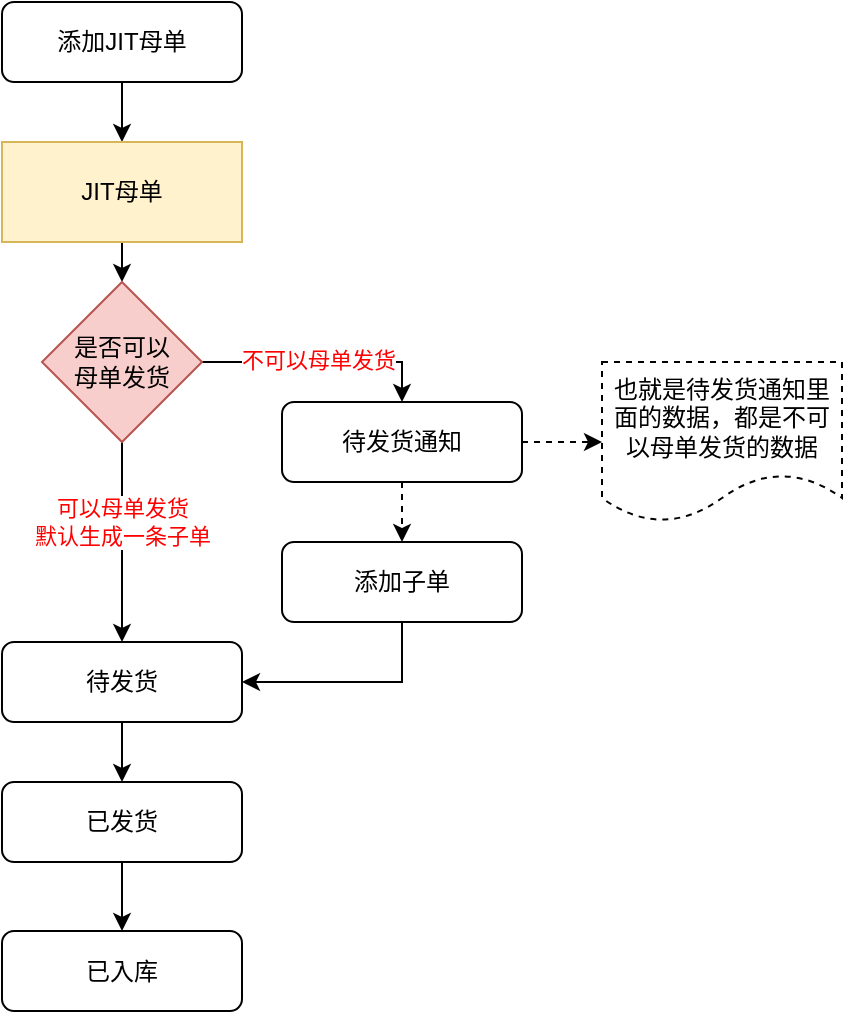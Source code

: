 <mxfile version="21.7.5" type="github">
  <diagram name="第 1 页" id="2XJFGIt8u6yxU4nk4Md5">
    <mxGraphModel dx="878" dy="549" grid="0" gridSize="10" guides="1" tooltips="1" connect="1" arrows="1" fold="1" page="1" pageScale="1" pageWidth="827" pageHeight="1169" math="0" shadow="0">
      <root>
        <mxCell id="0" />
        <mxCell id="1" parent="0" />
        <mxCell id="p8huIDkQVehPPqhvglfI-12" style="edgeStyle=orthogonalEdgeStyle;rounded=0;orthogonalLoop=1;jettySize=auto;html=1;exitX=0.5;exitY=1;exitDx=0;exitDy=0;entryX=0.5;entryY=0;entryDx=0;entryDy=0;" edge="1" parent="1" source="p8huIDkQVehPPqhvglfI-13" target="p8huIDkQVehPPqhvglfI-14">
          <mxGeometry relative="1" as="geometry" />
        </mxCell>
        <mxCell id="p8huIDkQVehPPqhvglfI-13" value="添加JIT母单" style="rounded=1;whiteSpace=wrap;html=1;fontSize=12;glass=0;strokeWidth=1;shadow=0;" vertex="1" parent="1">
          <mxGeometry x="300" y="80" width="120" height="40" as="geometry" />
        </mxCell>
        <mxCell id="p8huIDkQVehPPqhvglfI-16" style="edgeStyle=orthogonalEdgeStyle;rounded=0;orthogonalLoop=1;jettySize=auto;html=1;exitX=0.5;exitY=1;exitDx=0;exitDy=0;entryX=0.5;entryY=0;entryDx=0;entryDy=0;" edge="1" parent="1" source="p8huIDkQVehPPqhvglfI-14" target="p8huIDkQVehPPqhvglfI-15">
          <mxGeometry relative="1" as="geometry" />
        </mxCell>
        <mxCell id="p8huIDkQVehPPqhvglfI-14" value="JIT母单" style="rounded=0;whiteSpace=wrap;html=1;fillColor=#fff2cc;strokeColor=#d6b656;" vertex="1" parent="1">
          <mxGeometry x="300" y="150" width="120" height="50" as="geometry" />
        </mxCell>
        <mxCell id="p8huIDkQVehPPqhvglfI-19" style="edgeStyle=orthogonalEdgeStyle;rounded=0;orthogonalLoop=1;jettySize=auto;html=1;exitX=0.5;exitY=1;exitDx=0;exitDy=0;entryX=0.5;entryY=0;entryDx=0;entryDy=0;" edge="1" parent="1" source="p8huIDkQVehPPqhvglfI-15" target="p8huIDkQVehPPqhvglfI-17">
          <mxGeometry relative="1" as="geometry">
            <Array as="points">
              <mxPoint x="360" y="340" />
              <mxPoint x="360" y="340" />
            </Array>
          </mxGeometry>
        </mxCell>
        <mxCell id="p8huIDkQVehPPqhvglfI-21" value="可以母单发货&lt;br&gt;默认生成一条子单" style="edgeLabel;html=1;align=center;verticalAlign=middle;resizable=0;points=[];fontColor=#FF0000;" vertex="1" connectable="0" parent="p8huIDkQVehPPqhvglfI-19">
          <mxGeometry x="0.024" y="2" relative="1" as="geometry">
            <mxPoint x="-2" y="-11" as="offset" />
          </mxGeometry>
        </mxCell>
        <mxCell id="p8huIDkQVehPPqhvglfI-20" style="edgeStyle=orthogonalEdgeStyle;rounded=0;orthogonalLoop=1;jettySize=auto;html=1;exitX=1;exitY=0.5;exitDx=0;exitDy=0;entryX=0.5;entryY=0;entryDx=0;entryDy=0;" edge="1" parent="1" source="p8huIDkQVehPPqhvglfI-15" target="p8huIDkQVehPPqhvglfI-18">
          <mxGeometry relative="1" as="geometry" />
        </mxCell>
        <mxCell id="p8huIDkQVehPPqhvglfI-22" value="不可以母单发货" style="edgeLabel;html=1;align=center;verticalAlign=middle;resizable=0;points=[];fontColor=#FF0000;" vertex="1" connectable="0" parent="p8huIDkQVehPPqhvglfI-20">
          <mxGeometry x="-0.038" y="1" relative="1" as="geometry">
            <mxPoint as="offset" />
          </mxGeometry>
        </mxCell>
        <mxCell id="p8huIDkQVehPPqhvglfI-15" value="是否可以&lt;br&gt;母单发货" style="rhombus;whiteSpace=wrap;html=1;fillColor=#f8cecc;strokeColor=#b85450;" vertex="1" parent="1">
          <mxGeometry x="320" y="220" width="80" height="80" as="geometry" />
        </mxCell>
        <mxCell id="p8huIDkQVehPPqhvglfI-25" style="edgeStyle=orthogonalEdgeStyle;rounded=0;orthogonalLoop=1;jettySize=auto;html=1;exitX=0.5;exitY=1;exitDx=0;exitDy=0;entryX=0.5;entryY=0;entryDx=0;entryDy=0;" edge="1" parent="1" source="p8huIDkQVehPPqhvglfI-17" target="p8huIDkQVehPPqhvglfI-23">
          <mxGeometry relative="1" as="geometry" />
        </mxCell>
        <mxCell id="p8huIDkQVehPPqhvglfI-17" value="待发货" style="rounded=1;whiteSpace=wrap;html=1;fontSize=12;glass=0;strokeWidth=1;shadow=0;" vertex="1" parent="1">
          <mxGeometry x="300" y="400" width="120" height="40" as="geometry" />
        </mxCell>
        <mxCell id="p8huIDkQVehPPqhvglfI-28" style="edgeStyle=orthogonalEdgeStyle;rounded=0;orthogonalLoop=1;jettySize=auto;html=1;exitX=0.5;exitY=1;exitDx=0;exitDy=0;entryX=0.5;entryY=0;entryDx=0;entryDy=0;dashed=1;" edge="1" parent="1" source="p8huIDkQVehPPqhvglfI-18" target="p8huIDkQVehPPqhvglfI-27">
          <mxGeometry relative="1" as="geometry" />
        </mxCell>
        <mxCell id="p8huIDkQVehPPqhvglfI-32" style="edgeStyle=orthogonalEdgeStyle;rounded=0;orthogonalLoop=1;jettySize=auto;html=1;exitX=1;exitY=0.5;exitDx=0;exitDy=0;entryX=0;entryY=0.5;entryDx=0;entryDy=0;dashed=1;" edge="1" parent="1" source="p8huIDkQVehPPqhvglfI-18" target="p8huIDkQVehPPqhvglfI-30">
          <mxGeometry relative="1" as="geometry" />
        </mxCell>
        <mxCell id="p8huIDkQVehPPqhvglfI-18" value="待发货通知" style="rounded=1;whiteSpace=wrap;html=1;fontSize=12;glass=0;strokeWidth=1;shadow=0;" vertex="1" parent="1">
          <mxGeometry x="440" y="280" width="120" height="40" as="geometry" />
        </mxCell>
        <mxCell id="p8huIDkQVehPPqhvglfI-26" style="edgeStyle=orthogonalEdgeStyle;rounded=0;orthogonalLoop=1;jettySize=auto;html=1;exitX=0.5;exitY=1;exitDx=0;exitDy=0;entryX=0.5;entryY=0;entryDx=0;entryDy=0;" edge="1" parent="1" source="p8huIDkQVehPPqhvglfI-23" target="p8huIDkQVehPPqhvglfI-24">
          <mxGeometry relative="1" as="geometry" />
        </mxCell>
        <mxCell id="p8huIDkQVehPPqhvglfI-23" value="已发货" style="rounded=1;whiteSpace=wrap;html=1;fontSize=12;glass=0;strokeWidth=1;shadow=0;" vertex="1" parent="1">
          <mxGeometry x="300" y="470" width="120" height="40" as="geometry" />
        </mxCell>
        <mxCell id="p8huIDkQVehPPqhvglfI-24" value="已入库" style="rounded=1;whiteSpace=wrap;html=1;fontSize=12;glass=0;strokeWidth=1;shadow=0;" vertex="1" parent="1">
          <mxGeometry x="300" y="544.5" width="120" height="40" as="geometry" />
        </mxCell>
        <mxCell id="p8huIDkQVehPPqhvglfI-29" style="edgeStyle=orthogonalEdgeStyle;rounded=0;orthogonalLoop=1;jettySize=auto;html=1;exitX=0.5;exitY=1;exitDx=0;exitDy=0;entryX=1;entryY=0.5;entryDx=0;entryDy=0;" edge="1" parent="1" source="p8huIDkQVehPPqhvglfI-27" target="p8huIDkQVehPPqhvglfI-17">
          <mxGeometry relative="1" as="geometry" />
        </mxCell>
        <mxCell id="p8huIDkQVehPPqhvglfI-27" value="添加子单" style="rounded=1;whiteSpace=wrap;html=1;fontSize=12;glass=0;strokeWidth=1;shadow=0;" vertex="1" parent="1">
          <mxGeometry x="440" y="350" width="120" height="40" as="geometry" />
        </mxCell>
        <mxCell id="p8huIDkQVehPPqhvglfI-30" value="也就是待发货通知里面的数据，都是不可以母单发货的数据" style="shape=document;whiteSpace=wrap;html=1;boundedLbl=1;dashed=1;" vertex="1" parent="1">
          <mxGeometry x="600" y="260" width="120" height="80" as="geometry" />
        </mxCell>
      </root>
    </mxGraphModel>
  </diagram>
</mxfile>

